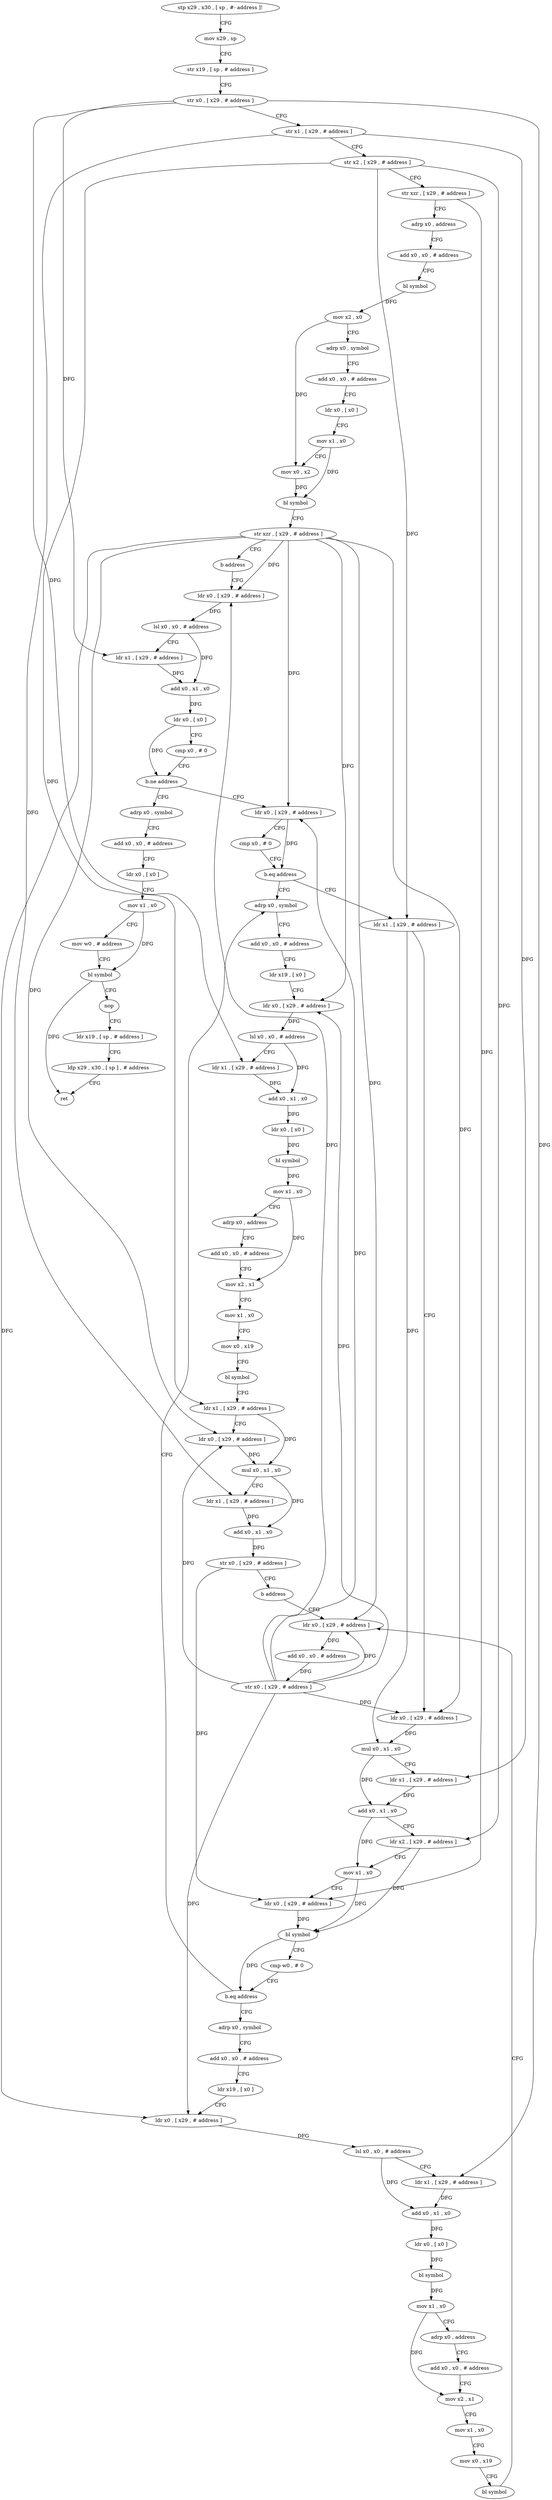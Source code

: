 digraph "func" {
"4518660" [label = "stp x29 , x30 , [ sp , #- address ]!" ]
"4518664" [label = "mov x29 , sp" ]
"4518668" [label = "str x19 , [ sp , # address ]" ]
"4518672" [label = "str x0 , [ x29 , # address ]" ]
"4518676" [label = "str x1 , [ x29 , # address ]" ]
"4518680" [label = "str x2 , [ x29 , # address ]" ]
"4518684" [label = "str xzr , [ x29 , # address ]" ]
"4518688" [label = "adrp x0 , address" ]
"4518692" [label = "add x0 , x0 , # address" ]
"4518696" [label = "bl symbol" ]
"4518700" [label = "mov x2 , x0" ]
"4518704" [label = "adrp x0 , symbol" ]
"4518708" [label = "add x0 , x0 , # address" ]
"4518712" [label = "ldr x0 , [ x0 ]" ]
"4518716" [label = "mov x1 , x0" ]
"4518720" [label = "mov x0 , x2" ]
"4518724" [label = "bl symbol" ]
"4518728" [label = "str xzr , [ x29 , # address ]" ]
"4518732" [label = "b address" ]
"4518960" [label = "ldr x0 , [ x29 , # address ]" ]
"4518964" [label = "lsl x0 , x0 , # address" ]
"4518968" [label = "ldr x1 , [ x29 , # address ]" ]
"4518972" [label = "add x0 , x1 , x0" ]
"4518976" [label = "ldr x0 , [ x0 ]" ]
"4518980" [label = "cmp x0 , # 0" ]
"4518984" [label = "b.ne address" ]
"4518736" [label = "ldr x0 , [ x29 , # address ]" ]
"4518988" [label = "adrp x0 , symbol" ]
"4518740" [label = "cmp x0 , # 0" ]
"4518744" [label = "b.eq address" ]
"4518792" [label = "adrp x0 , symbol" ]
"4518748" [label = "ldr x1 , [ x29 , # address ]" ]
"4518992" [label = "add x0 , x0 , # address" ]
"4518996" [label = "ldr x0 , [ x0 ]" ]
"4519000" [label = "mov x1 , x0" ]
"4519004" [label = "mov w0 , # address" ]
"4519008" [label = "bl symbol" ]
"4519012" [label = "nop" ]
"4519016" [label = "ldr x19 , [ sp , # address ]" ]
"4519020" [label = "ldp x29 , x30 , [ sp ] , # address" ]
"4519024" [label = "ret" ]
"4518796" [label = "add x0 , x0 , # address" ]
"4518800" [label = "ldr x19 , [ x0 ]" ]
"4518804" [label = "ldr x0 , [ x29 , # address ]" ]
"4518808" [label = "lsl x0 , x0 , # address" ]
"4518812" [label = "ldr x1 , [ x29 , # address ]" ]
"4518816" [label = "add x0 , x1 , x0" ]
"4518820" [label = "ldr x0 , [ x0 ]" ]
"4518824" [label = "bl symbol" ]
"4518828" [label = "mov x1 , x0" ]
"4518832" [label = "adrp x0 , address" ]
"4518836" [label = "add x0 , x0 , # address" ]
"4518840" [label = "mov x2 , x1" ]
"4518844" [label = "mov x1 , x0" ]
"4518848" [label = "mov x0 , x19" ]
"4518852" [label = "bl symbol" ]
"4518856" [label = "ldr x1 , [ x29 , # address ]" ]
"4518860" [label = "ldr x0 , [ x29 , # address ]" ]
"4518864" [label = "mul x0 , x1 , x0" ]
"4518868" [label = "ldr x1 , [ x29 , # address ]" ]
"4518872" [label = "add x0 , x1 , x0" ]
"4518876" [label = "str x0 , [ x29 , # address ]" ]
"4518880" [label = "b address" ]
"4518948" [label = "ldr x0 , [ x29 , # address ]" ]
"4518752" [label = "ldr x0 , [ x29 , # address ]" ]
"4518756" [label = "mul x0 , x1 , x0" ]
"4518760" [label = "ldr x1 , [ x29 , # address ]" ]
"4518764" [label = "add x0 , x1 , x0" ]
"4518768" [label = "ldr x2 , [ x29 , # address ]" ]
"4518772" [label = "mov x1 , x0" ]
"4518776" [label = "ldr x0 , [ x29 , # address ]" ]
"4518780" [label = "bl symbol" ]
"4518784" [label = "cmp w0 , # 0" ]
"4518788" [label = "b.eq address" ]
"4518884" [label = "adrp x0 , symbol" ]
"4518952" [label = "add x0 , x0 , # address" ]
"4518956" [label = "str x0 , [ x29 , # address ]" ]
"4518888" [label = "add x0 , x0 , # address" ]
"4518892" [label = "ldr x19 , [ x0 ]" ]
"4518896" [label = "ldr x0 , [ x29 , # address ]" ]
"4518900" [label = "lsl x0 , x0 , # address" ]
"4518904" [label = "ldr x1 , [ x29 , # address ]" ]
"4518908" [label = "add x0 , x1 , x0" ]
"4518912" [label = "ldr x0 , [ x0 ]" ]
"4518916" [label = "bl symbol" ]
"4518920" [label = "mov x1 , x0" ]
"4518924" [label = "adrp x0 , address" ]
"4518928" [label = "add x0 , x0 , # address" ]
"4518932" [label = "mov x2 , x1" ]
"4518936" [label = "mov x1 , x0" ]
"4518940" [label = "mov x0 , x19" ]
"4518944" [label = "bl symbol" ]
"4518660" -> "4518664" [ label = "CFG" ]
"4518664" -> "4518668" [ label = "CFG" ]
"4518668" -> "4518672" [ label = "CFG" ]
"4518672" -> "4518676" [ label = "CFG" ]
"4518672" -> "4518968" [ label = "DFG" ]
"4518672" -> "4518812" [ label = "DFG" ]
"4518672" -> "4518904" [ label = "DFG" ]
"4518676" -> "4518680" [ label = "CFG" ]
"4518676" -> "4518868" [ label = "DFG" ]
"4518676" -> "4518760" [ label = "DFG" ]
"4518680" -> "4518684" [ label = "CFG" ]
"4518680" -> "4518856" [ label = "DFG" ]
"4518680" -> "4518748" [ label = "DFG" ]
"4518680" -> "4518768" [ label = "DFG" ]
"4518684" -> "4518688" [ label = "CFG" ]
"4518684" -> "4518776" [ label = "DFG" ]
"4518688" -> "4518692" [ label = "CFG" ]
"4518692" -> "4518696" [ label = "CFG" ]
"4518696" -> "4518700" [ label = "DFG" ]
"4518700" -> "4518704" [ label = "CFG" ]
"4518700" -> "4518720" [ label = "DFG" ]
"4518704" -> "4518708" [ label = "CFG" ]
"4518708" -> "4518712" [ label = "CFG" ]
"4518712" -> "4518716" [ label = "CFG" ]
"4518716" -> "4518720" [ label = "CFG" ]
"4518716" -> "4518724" [ label = "DFG" ]
"4518720" -> "4518724" [ label = "DFG" ]
"4518724" -> "4518728" [ label = "CFG" ]
"4518728" -> "4518732" [ label = "CFG" ]
"4518728" -> "4518960" [ label = "DFG" ]
"4518728" -> "4518736" [ label = "DFG" ]
"4518728" -> "4518804" [ label = "DFG" ]
"4518728" -> "4518860" [ label = "DFG" ]
"4518728" -> "4518752" [ label = "DFG" ]
"4518728" -> "4518948" [ label = "DFG" ]
"4518728" -> "4518896" [ label = "DFG" ]
"4518732" -> "4518960" [ label = "CFG" ]
"4518960" -> "4518964" [ label = "DFG" ]
"4518964" -> "4518968" [ label = "CFG" ]
"4518964" -> "4518972" [ label = "DFG" ]
"4518968" -> "4518972" [ label = "DFG" ]
"4518972" -> "4518976" [ label = "DFG" ]
"4518976" -> "4518980" [ label = "CFG" ]
"4518976" -> "4518984" [ label = "DFG" ]
"4518980" -> "4518984" [ label = "CFG" ]
"4518984" -> "4518736" [ label = "CFG" ]
"4518984" -> "4518988" [ label = "CFG" ]
"4518736" -> "4518740" [ label = "CFG" ]
"4518736" -> "4518744" [ label = "DFG" ]
"4518988" -> "4518992" [ label = "CFG" ]
"4518740" -> "4518744" [ label = "CFG" ]
"4518744" -> "4518792" [ label = "CFG" ]
"4518744" -> "4518748" [ label = "CFG" ]
"4518792" -> "4518796" [ label = "CFG" ]
"4518748" -> "4518752" [ label = "CFG" ]
"4518748" -> "4518756" [ label = "DFG" ]
"4518992" -> "4518996" [ label = "CFG" ]
"4518996" -> "4519000" [ label = "CFG" ]
"4519000" -> "4519004" [ label = "CFG" ]
"4519000" -> "4519008" [ label = "DFG" ]
"4519004" -> "4519008" [ label = "CFG" ]
"4519008" -> "4519012" [ label = "CFG" ]
"4519008" -> "4519024" [ label = "DFG" ]
"4519012" -> "4519016" [ label = "CFG" ]
"4519016" -> "4519020" [ label = "CFG" ]
"4519020" -> "4519024" [ label = "CFG" ]
"4518796" -> "4518800" [ label = "CFG" ]
"4518800" -> "4518804" [ label = "CFG" ]
"4518804" -> "4518808" [ label = "DFG" ]
"4518808" -> "4518812" [ label = "CFG" ]
"4518808" -> "4518816" [ label = "DFG" ]
"4518812" -> "4518816" [ label = "DFG" ]
"4518816" -> "4518820" [ label = "DFG" ]
"4518820" -> "4518824" [ label = "DFG" ]
"4518824" -> "4518828" [ label = "DFG" ]
"4518828" -> "4518832" [ label = "CFG" ]
"4518828" -> "4518840" [ label = "DFG" ]
"4518832" -> "4518836" [ label = "CFG" ]
"4518836" -> "4518840" [ label = "CFG" ]
"4518840" -> "4518844" [ label = "CFG" ]
"4518844" -> "4518848" [ label = "CFG" ]
"4518848" -> "4518852" [ label = "CFG" ]
"4518852" -> "4518856" [ label = "CFG" ]
"4518856" -> "4518860" [ label = "CFG" ]
"4518856" -> "4518864" [ label = "DFG" ]
"4518860" -> "4518864" [ label = "DFG" ]
"4518864" -> "4518868" [ label = "CFG" ]
"4518864" -> "4518872" [ label = "DFG" ]
"4518868" -> "4518872" [ label = "DFG" ]
"4518872" -> "4518876" [ label = "DFG" ]
"4518876" -> "4518880" [ label = "CFG" ]
"4518876" -> "4518776" [ label = "DFG" ]
"4518880" -> "4518948" [ label = "CFG" ]
"4518948" -> "4518952" [ label = "DFG" ]
"4518752" -> "4518756" [ label = "DFG" ]
"4518756" -> "4518760" [ label = "CFG" ]
"4518756" -> "4518764" [ label = "DFG" ]
"4518760" -> "4518764" [ label = "DFG" ]
"4518764" -> "4518768" [ label = "CFG" ]
"4518764" -> "4518772" [ label = "DFG" ]
"4518768" -> "4518772" [ label = "CFG" ]
"4518768" -> "4518780" [ label = "DFG" ]
"4518772" -> "4518776" [ label = "CFG" ]
"4518772" -> "4518780" [ label = "DFG" ]
"4518776" -> "4518780" [ label = "DFG" ]
"4518780" -> "4518784" [ label = "CFG" ]
"4518780" -> "4518788" [ label = "DFG" ]
"4518784" -> "4518788" [ label = "CFG" ]
"4518788" -> "4518884" [ label = "CFG" ]
"4518788" -> "4518792" [ label = "CFG" ]
"4518884" -> "4518888" [ label = "CFG" ]
"4518952" -> "4518956" [ label = "DFG" ]
"4518956" -> "4518960" [ label = "DFG" ]
"4518956" -> "4518736" [ label = "DFG" ]
"4518956" -> "4518804" [ label = "DFG" ]
"4518956" -> "4518860" [ label = "DFG" ]
"4518956" -> "4518752" [ label = "DFG" ]
"4518956" -> "4518948" [ label = "DFG" ]
"4518956" -> "4518896" [ label = "DFG" ]
"4518888" -> "4518892" [ label = "CFG" ]
"4518892" -> "4518896" [ label = "CFG" ]
"4518896" -> "4518900" [ label = "DFG" ]
"4518900" -> "4518904" [ label = "CFG" ]
"4518900" -> "4518908" [ label = "DFG" ]
"4518904" -> "4518908" [ label = "DFG" ]
"4518908" -> "4518912" [ label = "DFG" ]
"4518912" -> "4518916" [ label = "DFG" ]
"4518916" -> "4518920" [ label = "DFG" ]
"4518920" -> "4518924" [ label = "CFG" ]
"4518920" -> "4518932" [ label = "DFG" ]
"4518924" -> "4518928" [ label = "CFG" ]
"4518928" -> "4518932" [ label = "CFG" ]
"4518932" -> "4518936" [ label = "CFG" ]
"4518936" -> "4518940" [ label = "CFG" ]
"4518940" -> "4518944" [ label = "CFG" ]
"4518944" -> "4518948" [ label = "CFG" ]
}
